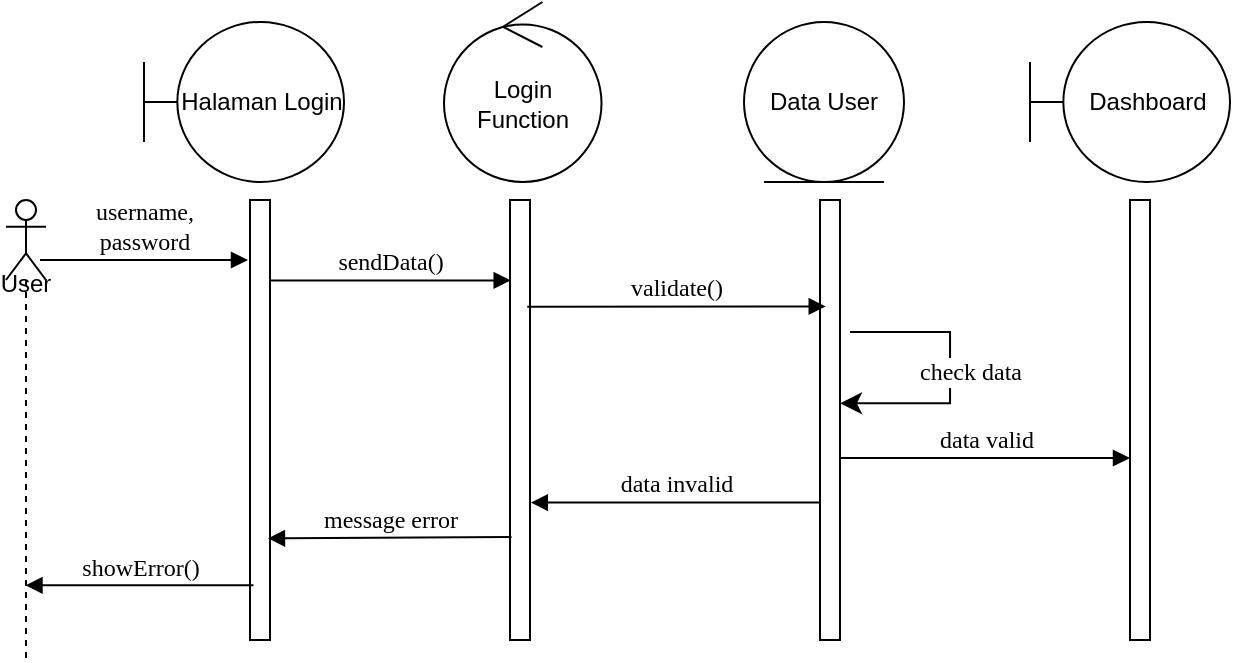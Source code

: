 <mxfile version="27.0.1" pages="5">
  <diagram name="Login" id="13e1069c-82ec-6db2-03f1-153e76fe0fe0">
    <mxGraphModel dx="2192" dy="672" grid="1" gridSize="10" guides="1" tooltips="1" connect="1" arrows="1" fold="1" page="1" pageScale="1" pageWidth="1100" pageHeight="850" background="none" math="0" shadow="0">
      <root>
        <mxCell id="0" />
        <mxCell id="1" parent="0" />
        <mxCell id="thnWwaF9GRpizmgEsYbi-1" value="Data User" style="ellipse;shape=umlEntity;whiteSpace=wrap;html=1;" vertex="1" parent="1">
          <mxGeometry x="-487" y="271" width="80" height="80" as="geometry" />
        </mxCell>
        <mxCell id="thnWwaF9GRpizmgEsYbi-2" value="Halaman Login" style="shape=umlBoundary;whiteSpace=wrap;html=1;" vertex="1" parent="1">
          <mxGeometry x="-787" y="271" width="100" height="80" as="geometry" />
        </mxCell>
        <mxCell id="thnWwaF9GRpizmgEsYbi-3" value="Login Function" style="ellipse;shape=umlControl;whiteSpace=wrap;html=1;" vertex="1" parent="1">
          <mxGeometry x="-637" y="261" width="78.75" height="90" as="geometry" />
        </mxCell>
        <mxCell id="thnWwaF9GRpizmgEsYbi-4" value="Dashboard" style="shape=umlBoundary;whiteSpace=wrap;html=1;" vertex="1" parent="1">
          <mxGeometry x="-344" y="271" width="100" height="80" as="geometry" />
        </mxCell>
        <mxCell id="thnWwaF9GRpizmgEsYbi-5" value="" style="html=1;points=[];perimeter=orthogonalPerimeter;rounded=0;shadow=0;comic=0;labelBackgroundColor=none;strokeWidth=1;fontFamily=Verdana;fontSize=12;align=center;" vertex="1" parent="1">
          <mxGeometry x="-734" y="360" width="10" height="220" as="geometry" />
        </mxCell>
        <mxCell id="thnWwaF9GRpizmgEsYbi-6" value="" style="html=1;points=[];perimeter=orthogonalPerimeter;rounded=0;shadow=0;comic=0;labelBackgroundColor=none;strokeWidth=1;fontFamily=Verdana;fontSize=12;align=center;" vertex="1" parent="1">
          <mxGeometry x="-604" y="360" width="10" height="220" as="geometry" />
        </mxCell>
        <mxCell id="thnWwaF9GRpizmgEsYbi-7" value="" style="html=1;points=[];perimeter=orthogonalPerimeter;rounded=0;shadow=0;comic=0;labelBackgroundColor=none;strokeWidth=1;fontFamily=Verdana;fontSize=12;align=center;" vertex="1" parent="1">
          <mxGeometry x="-449" y="360" width="10" height="220" as="geometry" />
        </mxCell>
        <mxCell id="thnWwaF9GRpizmgEsYbi-8" value="" style="html=1;points=[];perimeter=orthogonalPerimeter;rounded=0;shadow=0;comic=0;labelBackgroundColor=none;strokeWidth=1;fontFamily=Verdana;fontSize=12;align=center;" vertex="1" parent="1">
          <mxGeometry x="-294" y="360" width="10" height="220" as="geometry" />
        </mxCell>
        <mxCell id="thnWwaF9GRpizmgEsYbi-10" value="username,&lt;div&gt;password&lt;/div&gt;" style="html=1;verticalAlign=bottom;endArrow=block;labelBackgroundColor=none;fontFamily=Verdana;fontSize=12;elbow=vertical;exitX=0.5;exitY=0.5;exitDx=0;exitDy=0;exitPerimeter=0;" edge="1" parent="1">
          <mxGeometry relative="1" as="geometry">
            <mxPoint x="-839" y="390" as="sourcePoint" />
            <mxPoint x="-735" y="390" as="targetPoint" />
          </mxGeometry>
        </mxCell>
        <mxCell id="thnWwaF9GRpizmgEsYbi-11" value="sendData()" style="html=1;verticalAlign=bottom;endArrow=block;entryX=0.035;entryY=0.127;labelBackgroundColor=none;fontFamily=Verdana;fontSize=12;elbow=vertical;entryDx=0;entryDy=0;entryPerimeter=0;" edge="1" parent="1">
          <mxGeometry relative="1" as="geometry">
            <mxPoint x="-724.0" y="400.21" as="sourcePoint" />
            <mxPoint x="-603.65" y="400.21" as="targetPoint" />
          </mxGeometry>
        </mxCell>
        <mxCell id="thnWwaF9GRpizmgEsYbi-12" value="validate()" style="html=1;verticalAlign=bottom;endArrow=block;entryX=0.287;entryY=0.153;labelBackgroundColor=none;fontFamily=Verdana;fontSize=12;elbow=vertical;exitX=0.862;exitY=0.154;exitDx=0;exitDy=0;exitPerimeter=0;entryDx=0;entryDy=0;entryPerimeter=0;" edge="1" parent="1">
          <mxGeometry relative="1" as="geometry">
            <mxPoint x="-595.38" y="413.42" as="sourcePoint" />
            <mxPoint x="-446.13" y="413.19" as="targetPoint" />
          </mxGeometry>
        </mxCell>
        <mxCell id="thnWwaF9GRpizmgEsYbi-13" value="data invalid" style="html=1;verticalAlign=bottom;endArrow=block;entryX=1.041;entryY=0.393;labelBackgroundColor=none;fontFamily=Verdana;fontSize=12;elbow=vertical;entryDx=0;entryDy=0;entryPerimeter=0;" edge="1" parent="1">
          <mxGeometry relative="1" as="geometry">
            <mxPoint x="-449" y="511.27" as="sourcePoint" />
            <mxPoint x="-593.59" y="511.27" as="targetPoint" />
          </mxGeometry>
        </mxCell>
        <mxCell id="thnWwaF9GRpizmgEsYbi-14" value="message error" style="html=1;verticalAlign=bottom;endArrow=block;entryX=0.897;entryY=0.769;labelBackgroundColor=none;fontFamily=Verdana;fontSize=12;elbow=vertical;entryDx=0;entryDy=0;entryPerimeter=0;exitX=0.076;exitY=0.463;exitDx=0;exitDy=0;exitPerimeter=0;" edge="1" parent="1" target="thnWwaF9GRpizmgEsYbi-5">
          <mxGeometry x="-0.002" relative="1" as="geometry">
            <mxPoint x="-603.24" y="528.49" as="sourcePoint" />
            <mxPoint x="-724.55" y="523.86" as="targetPoint" />
            <mxPoint as="offset" />
          </mxGeometry>
        </mxCell>
        <mxCell id="thnWwaF9GRpizmgEsYbi-15" value="showError()" style="html=1;verticalAlign=bottom;endArrow=block;labelBackgroundColor=none;fontFamily=Verdana;fontSize=12;elbow=vertical;exitX=0.174;exitY=0.544;exitDx=0;exitDy=0;exitPerimeter=0;" edge="1" parent="1">
          <mxGeometry relative="1" as="geometry">
            <mxPoint x="-732.26" y="552.68" as="sourcePoint" />
            <mxPoint x="-846.269" y="552.68" as="targetPoint" />
          </mxGeometry>
        </mxCell>
        <mxCell id="thnWwaF9GRpizmgEsYbi-16" value="data valid" style="html=1;verticalAlign=bottom;endArrow=block;labelBackgroundColor=none;fontFamily=Verdana;fontSize=12;elbow=vertical;exitX=0.829;exitY=0.332;exitDx=0;exitDy=0;exitPerimeter=0;" edge="1" parent="1">
          <mxGeometry relative="1" as="geometry">
            <mxPoint x="-439" y="489.0" as="sourcePoint" />
            <mxPoint x="-294" y="489" as="targetPoint" />
          </mxGeometry>
        </mxCell>
        <mxCell id="thnWwaF9GRpizmgEsYbi-20" value="&lt;div&gt;&lt;br&gt;&lt;/div&gt;&lt;div&gt;&lt;br&gt;&lt;/div&gt;&lt;div&gt;&lt;br&gt;&lt;/div&gt;User" style="shape=umlLifeline;perimeter=lifelinePerimeter;whiteSpace=wrap;html=1;container=1;dropTarget=0;collapsible=0;recursiveResize=0;outlineConnect=0;portConstraint=eastwest;newEdgeStyle={&quot;curved&quot;:0,&quot;rounded&quot;:0};participant=umlActor;" vertex="1" parent="1">
          <mxGeometry x="-856" y="360" width="20" height="230" as="geometry" />
        </mxCell>
        <mxCell id="thnWwaF9GRpizmgEsYbi-22" value="&lt;font face=&quot;Verdana&quot; style=&quot;font-size: 12px;&quot;&gt;check data&lt;/font&gt;" style="edgeStyle=elbowEdgeStyle;endArrow=classic;html=1;rounded=0;endSize=8;startSize=8;entryX=0.998;entryY=0.183;entryDx=0;entryDy=0;entryPerimeter=0;" edge="1" parent="1">
          <mxGeometry x="-0.005" y="10" width="50" height="50" relative="1" as="geometry">
            <mxPoint x="-434" y="426" as="sourcePoint" />
            <mxPoint x="-439" y="461.68" as="targetPoint" />
            <Array as="points">
              <mxPoint x="-383.98" y="460.31" />
            </Array>
            <mxPoint as="offset" />
          </mxGeometry>
        </mxCell>
      </root>
    </mxGraphModel>
  </diagram>
  <diagram name="Register" id="eE4vHsgGRa6b4lxk4aci">
    <mxGraphModel dx="2956" dy="1142" grid="1" gridSize="10" guides="1" tooltips="1" connect="1" arrows="1" fold="1" page="1" pageScale="1" pageWidth="1100" pageHeight="850" background="none" math="0" shadow="0">
      <root>
        <mxCell id="wX_KruKhVf-HRECVG9bM-0" />
        <mxCell id="wX_KruKhVf-HRECVG9bM-1" parent="wX_KruKhVf-HRECVG9bM-0" />
        <mxCell id="wX_KruKhVf-HRECVG9bM-2" value="Data User" style="ellipse;shape=umlEntity;whiteSpace=wrap;html=1;" vertex="1" parent="wX_KruKhVf-HRECVG9bM-1">
          <mxGeometry x="-422" y="271" width="80" height="80" as="geometry" />
        </mxCell>
        <mxCell id="wX_KruKhVf-HRECVG9bM-3" value="Halaman register" style="shape=umlBoundary;whiteSpace=wrap;html=1;" vertex="1" parent="wX_KruKhVf-HRECVG9bM-1">
          <mxGeometry x="-709" y="271" width="100" height="80" as="geometry" />
        </mxCell>
        <mxCell id="wX_KruKhVf-HRECVG9bM-4" value="Register Function" style="ellipse;shape=umlControl;whiteSpace=wrap;html=1;" vertex="1" parent="wX_KruKhVf-HRECVG9bM-1">
          <mxGeometry x="-559" y="261" width="78.75" height="90" as="geometry" />
        </mxCell>
        <mxCell id="wX_KruKhVf-HRECVG9bM-6" value="" style="html=1;points=[];perimeter=orthogonalPerimeter;rounded=0;shadow=0;comic=0;labelBackgroundColor=none;strokeWidth=1;fontFamily=Verdana;fontSize=12;align=center;" vertex="1" parent="wX_KruKhVf-HRECVG9bM-1">
          <mxGeometry x="-656" y="360" width="10" height="220" as="geometry" />
        </mxCell>
        <mxCell id="wX_KruKhVf-HRECVG9bM-7" value="" style="html=1;points=[];perimeter=orthogonalPerimeter;rounded=0;shadow=0;comic=0;labelBackgroundColor=none;strokeWidth=1;fontFamily=Verdana;fontSize=12;align=center;" vertex="1" parent="wX_KruKhVf-HRECVG9bM-1">
          <mxGeometry x="-526" y="360" width="10" height="220" as="geometry" />
        </mxCell>
        <mxCell id="wX_KruKhVf-HRECVG9bM-8" value="" style="html=1;points=[];perimeter=orthogonalPerimeter;rounded=0;shadow=0;comic=0;labelBackgroundColor=none;strokeWidth=1;fontFamily=Verdana;fontSize=12;align=center;" vertex="1" parent="wX_KruKhVf-HRECVG9bM-1">
          <mxGeometry x="-387" y="360" width="10" height="220" as="geometry" />
        </mxCell>
        <mxCell id="wX_KruKhVf-HRECVG9bM-10" value="username,&lt;div&gt;password,&lt;/div&gt;&lt;div&gt;email&lt;/div&gt;" style="html=1;verticalAlign=bottom;endArrow=block;labelBackgroundColor=none;fontFamily=Verdana;fontSize=12;elbow=vertical;exitX=0.5;exitY=0.5;exitDx=0;exitDy=0;exitPerimeter=0;" edge="1" parent="wX_KruKhVf-HRECVG9bM-1">
          <mxGeometry relative="1" as="geometry">
            <mxPoint x="-761" y="390" as="sourcePoint" />
            <mxPoint x="-657" y="390" as="targetPoint" />
          </mxGeometry>
        </mxCell>
        <mxCell id="wX_KruKhVf-HRECVG9bM-11" value="sendData()" style="html=1;verticalAlign=bottom;endArrow=block;entryX=0.035;entryY=0.127;labelBackgroundColor=none;fontFamily=Verdana;fontSize=12;elbow=vertical;entryDx=0;entryDy=0;entryPerimeter=0;" edge="1" parent="wX_KruKhVf-HRECVG9bM-1">
          <mxGeometry relative="1" as="geometry">
            <mxPoint x="-646.0" y="400.21" as="sourcePoint" />
            <mxPoint x="-525.65" y="400.21" as="targetPoint" />
          </mxGeometry>
        </mxCell>
        <mxCell id="wX_KruKhVf-HRECVG9bM-14" value="data invalid" style="html=1;verticalAlign=bottom;endArrow=block;entryX=0.897;entryY=0.769;labelBackgroundColor=none;fontFamily=Verdana;fontSize=12;elbow=vertical;entryDx=0;entryDy=0;entryPerimeter=0;exitX=0.076;exitY=0.463;exitDx=0;exitDy=0;exitPerimeter=0;" edge="1" parent="wX_KruKhVf-HRECVG9bM-1" target="wX_KruKhVf-HRECVG9bM-6">
          <mxGeometry x="-0.002" relative="1" as="geometry">
            <mxPoint x="-525.24" y="528.49" as="sourcePoint" />
            <mxPoint x="-646.55" y="523.86" as="targetPoint" />
            <mxPoint as="offset" />
          </mxGeometry>
        </mxCell>
        <mxCell id="wX_KruKhVf-HRECVG9bM-15" value="showError()" style="html=1;verticalAlign=bottom;endArrow=block;labelBackgroundColor=none;fontFamily=Verdana;fontSize=12;elbow=vertical;exitX=0.174;exitY=0.544;exitDx=0;exitDy=0;exitPerimeter=0;" edge="1" parent="wX_KruKhVf-HRECVG9bM-1">
          <mxGeometry relative="1" as="geometry">
            <mxPoint x="-654.26" y="552.68" as="sourcePoint" />
            <mxPoint x="-768.269" y="552.68" as="targetPoint" />
          </mxGeometry>
        </mxCell>
        <mxCell id="wX_KruKhVf-HRECVG9bM-16" value="data valid" style="html=1;verticalAlign=bottom;endArrow=block;labelBackgroundColor=none;fontFamily=Verdana;fontSize=12;elbow=vertical;exitX=0.829;exitY=0.332;exitDx=0;exitDy=0;exitPerimeter=0;entryX=0.145;entryY=0.586;entryDx=0;entryDy=0;entryPerimeter=0;" edge="1" parent="wX_KruKhVf-HRECVG9bM-1" target="wX_KruKhVf-HRECVG9bM-8">
          <mxGeometry relative="1" as="geometry">
            <mxPoint x="-516" y="489.0" as="sourcePoint" />
            <mxPoint x="-382" y="490" as="targetPoint" />
          </mxGeometry>
        </mxCell>
        <mxCell id="wX_KruKhVf-HRECVG9bM-17" value="&lt;div&gt;&lt;br&gt;&lt;/div&gt;&lt;div&gt;&lt;br&gt;&lt;/div&gt;&lt;div&gt;&lt;br&gt;&lt;/div&gt;&lt;div&gt;&lt;br&gt;&lt;/div&gt;Volunteer" style="shape=umlLifeline;perimeter=lifelinePerimeter;whiteSpace=wrap;html=1;container=1;dropTarget=0;collapsible=0;recursiveResize=0;outlineConnect=0;portConstraint=eastwest;newEdgeStyle={&quot;curved&quot;:0,&quot;rounded&quot;:0};participant=umlActor;size=40;" vertex="1" parent="wX_KruKhVf-HRECVG9bM-1">
          <mxGeometry x="-778" y="360" width="20" height="230" as="geometry" />
        </mxCell>
        <mxCell id="wX_KruKhVf-HRECVG9bM-18" value="&lt;font style=&quot;font-size: 12px;&quot; face=&quot;Verdana&quot;&gt;validateInput()&lt;/font&gt;" style="edgeStyle=elbowEdgeStyle;endArrow=classic;html=1;rounded=0;endSize=8;startSize=8;entryX=0.998;entryY=0.183;entryDx=0;entryDy=0;entryPerimeter=0;" edge="1" parent="wX_KruKhVf-HRECVG9bM-1">
          <mxGeometry x="-0.005" y="19" width="50" height="50" relative="1" as="geometry">
            <mxPoint x="-511" y="420" as="sourcePoint" />
            <mxPoint x="-516" y="455.68" as="targetPoint" />
            <Array as="points">
              <mxPoint x="-460.98" y="454.31" />
            </Array>
            <mxPoint as="offset" />
          </mxGeometry>
        </mxCell>
        <mxCell id="qr8qLED9pqzAawIL_cE4-0" value="saveData()" style="edgeStyle=elbowEdgeStyle;endArrow=classic;html=1;rounded=0;endSize=8;startSize=8;entryX=0.998;entryY=0.183;entryDx=0;entryDy=0;entryPerimeter=0;" edge="1" parent="wX_KruKhVf-HRECVG9bM-1">
          <mxGeometry x="-0.005" y="10" width="50" height="50" relative="1" as="geometry">
            <mxPoint x="-372" y="510" as="sourcePoint" />
            <mxPoint x="-377" y="545.68" as="targetPoint" />
            <Array as="points">
              <mxPoint x="-321.98" y="544.31" />
            </Array>
            <mxPoint as="offset" />
          </mxGeometry>
        </mxCell>
      </root>
    </mxGraphModel>
  </diagram>
  <diagram name="Manajemen" id="exbS8h_CGAsKf2qqYNcX">
    <mxGraphModel dx="2956" dy="1142" grid="1" gridSize="10" guides="1" tooltips="1" connect="1" arrows="1" fold="1" page="1" pageScale="1" pageWidth="1100" pageHeight="850" background="none" math="0" shadow="0">
      <root>
        <mxCell id="Q9drJcy8Gxl3WUZZ6yW_-0" />
        <mxCell id="Q9drJcy8Gxl3WUZZ6yW_-1" parent="Q9drJcy8Gxl3WUZZ6yW_-0" />
        <mxCell id="Q9drJcy8Gxl3WUZZ6yW_-2" value="Database manajemen" style="ellipse;shape=umlEntity;whiteSpace=wrap;html=1;" vertex="1" parent="Q9drJcy8Gxl3WUZZ6yW_-1">
          <mxGeometry x="-327" y="271" width="80" height="80" as="geometry" />
        </mxCell>
        <mxCell id="Q9drJcy8Gxl3WUZZ6yW_-3" value="Dashboard Admin" style="shape=umlBoundary;whiteSpace=wrap;html=1;" vertex="1" parent="Q9drJcy8Gxl3WUZZ6yW_-1">
          <mxGeometry x="-784" y="271" width="100" height="80" as="geometry" />
        </mxCell>
        <mxCell id="Q9drJcy8Gxl3WUZZ6yW_-4" value="Login Function" style="ellipse;shape=umlControl;whiteSpace=wrap;html=1;" vertex="1" parent="Q9drJcy8Gxl3WUZZ6yW_-1">
          <mxGeometry x="-480.37" y="261" width="78.75" height="90" as="geometry" />
        </mxCell>
        <mxCell id="Q9drJcy8Gxl3WUZZ6yW_-6" value="" style="html=1;points=[];perimeter=orthogonalPerimeter;rounded=0;shadow=0;comic=0;labelBackgroundColor=none;strokeWidth=1;fontFamily=Verdana;fontSize=12;align=center;" vertex="1" parent="Q9drJcy8Gxl3WUZZ6yW_-1">
          <mxGeometry x="-731" y="360" width="10" height="220" as="geometry" />
        </mxCell>
        <mxCell id="Q9drJcy8Gxl3WUZZ6yW_-7" value="" style="html=1;points=[];perimeter=orthogonalPerimeter;rounded=0;shadow=0;comic=0;labelBackgroundColor=none;strokeWidth=1;fontFamily=Verdana;fontSize=12;align=center;" vertex="1" parent="Q9drJcy8Gxl3WUZZ6yW_-1">
          <mxGeometry x="-587" y="360" width="10" height="220" as="geometry" />
        </mxCell>
        <mxCell id="Q9drJcy8Gxl3WUZZ6yW_-8" value="" style="html=1;points=[];perimeter=orthogonalPerimeter;rounded=0;shadow=0;comic=0;labelBackgroundColor=none;strokeWidth=1;fontFamily=Verdana;fontSize=12;align=center;" vertex="1" parent="Q9drJcy8Gxl3WUZZ6yW_-1">
          <mxGeometry x="-446" y="360" width="10" height="220" as="geometry" />
        </mxCell>
        <mxCell id="Q9drJcy8Gxl3WUZZ6yW_-9" value="" style="html=1;points=[];perimeter=orthogonalPerimeter;rounded=0;shadow=0;comic=0;labelBackgroundColor=none;strokeWidth=1;fontFamily=Verdana;fontSize=12;align=center;" vertex="1" parent="Q9drJcy8Gxl3WUZZ6yW_-1">
          <mxGeometry x="-291" y="360" width="10" height="220" as="geometry" />
        </mxCell>
        <mxCell id="Q9drJcy8Gxl3WUZZ6yW_-10" value="Pilih menu&lt;div&gt;manajemen&lt;/div&gt;" style="html=1;verticalAlign=bottom;endArrow=block;labelBackgroundColor=none;fontFamily=Verdana;fontSize=12;elbow=vertical;exitX=0.5;exitY=0.5;exitDx=0;exitDy=0;exitPerimeter=0;" edge="1" parent="Q9drJcy8Gxl3WUZZ6yW_-1">
          <mxGeometry relative="1" as="geometry">
            <mxPoint x="-836" y="390" as="sourcePoint" />
            <mxPoint x="-732" y="390" as="targetPoint" />
          </mxGeometry>
        </mxCell>
        <mxCell id="Q9drJcy8Gxl3WUZZ6yW_-11" value="Pilih aksi&lt;div&gt;(create/edit/delete)&lt;/div&gt;" style="html=1;verticalAlign=bottom;endArrow=block;entryX=0.108;entryY=0.182;labelBackgroundColor=none;fontFamily=Verdana;fontSize=12;elbow=vertical;entryDx=0;entryDy=0;entryPerimeter=0;" edge="1" parent="Q9drJcy8Gxl3WUZZ6yW_-1" target="Q9drJcy8Gxl3WUZZ6yW_-7">
          <mxGeometry relative="1" as="geometry">
            <mxPoint x="-721.0" y="400.21" as="sourcePoint" />
            <mxPoint x="-600.65" y="400.21" as="targetPoint" />
          </mxGeometry>
        </mxCell>
        <mxCell id="Q9drJcy8Gxl3WUZZ6yW_-12" value="send data" style="html=1;verticalAlign=bottom;endArrow=block;entryX=0.287;entryY=0.153;labelBackgroundColor=none;fontFamily=Verdana;fontSize=12;elbow=vertical;exitX=1.115;exitY=0.24;exitDx=0;exitDy=0;exitPerimeter=0;entryDx=0;entryDy=0;entryPerimeter=0;" edge="1" parent="Q9drJcy8Gxl3WUZZ6yW_-1" source="Q9drJcy8Gxl3WUZZ6yW_-7">
          <mxGeometry x="0.001" relative="1" as="geometry">
            <mxPoint x="-592.38" y="413.42" as="sourcePoint" />
            <mxPoint x="-443.13" y="413.19" as="targetPoint" />
            <mxPoint as="offset" />
          </mxGeometry>
        </mxCell>
        <mxCell id="Q9drJcy8Gxl3WUZZ6yW_-13" value="data invalid" style="html=1;verticalAlign=bottom;endArrow=block;entryX=0.789;entryY=0.689;labelBackgroundColor=none;fontFamily=Verdana;fontSize=12;elbow=vertical;entryDx=0;entryDy=0;entryPerimeter=0;" edge="1" parent="Q9drJcy8Gxl3WUZZ6yW_-1" target="Q9drJcy8Gxl3WUZZ6yW_-6">
          <mxGeometry relative="1" as="geometry">
            <mxPoint x="-446" y="511.27" as="sourcePoint" />
            <mxPoint x="-590.59" y="511.27" as="targetPoint" />
          </mxGeometry>
        </mxCell>
        <mxCell id="Q9drJcy8Gxl3WUZZ6yW_-15" value="showError()" style="html=1;verticalAlign=bottom;endArrow=block;labelBackgroundColor=none;fontFamily=Verdana;fontSize=12;elbow=vertical;exitX=0.174;exitY=0.544;exitDx=0;exitDy=0;exitPerimeter=0;" edge="1" parent="Q9drJcy8Gxl3WUZZ6yW_-1">
          <mxGeometry relative="1" as="geometry">
            <mxPoint x="-729.26" y="531.68" as="sourcePoint" />
            <mxPoint x="-843.269" y="531.68" as="targetPoint" />
          </mxGeometry>
        </mxCell>
        <mxCell id="Q9drJcy8Gxl3WUZZ6yW_-16" value="save()" style="html=1;verticalAlign=bottom;endArrow=block;labelBackgroundColor=none;fontFamily=Verdana;fontSize=12;elbow=vertical;exitX=0.829;exitY=0.332;exitDx=0;exitDy=0;exitPerimeter=0;" edge="1" parent="Q9drJcy8Gxl3WUZZ6yW_-1">
          <mxGeometry relative="1" as="geometry">
            <mxPoint x="-436" y="494.0" as="sourcePoint" />
            <mxPoint x="-291" y="494" as="targetPoint" />
          </mxGeometry>
        </mxCell>
        <mxCell id="Q9drJcy8Gxl3WUZZ6yW_-17" value="&lt;div&gt;&lt;br&gt;&lt;/div&gt;&lt;div&gt;&lt;br&gt;&lt;/div&gt;&lt;div&gt;&lt;br&gt;&lt;/div&gt;Admin" style="shape=umlLifeline;perimeter=lifelinePerimeter;whiteSpace=wrap;html=1;container=1;dropTarget=0;collapsible=0;recursiveResize=0;outlineConnect=0;portConstraint=eastwest;newEdgeStyle={&quot;curved&quot;:0,&quot;rounded&quot;:0};participant=umlActor;size=40;" vertex="1" parent="Q9drJcy8Gxl3WUZZ6yW_-1">
          <mxGeometry x="-853" y="360" width="20" height="230" as="geometry" />
        </mxCell>
        <mxCell id="Q9drJcy8Gxl3WUZZ6yW_-18" value="&lt;font style=&quot;font-size: 12px;&quot; face=&quot;Verdana&quot;&gt;validate()&lt;/font&gt;" style="edgeStyle=elbowEdgeStyle;endArrow=classic;html=1;rounded=0;endSize=8;startSize=8;entryX=0.998;entryY=0.183;entryDx=0;entryDy=0;entryPerimeter=0;" edge="1" parent="Q9drJcy8Gxl3WUZZ6yW_-1">
          <mxGeometry x="0.001" y="10" width="50" height="50" relative="1" as="geometry">
            <mxPoint x="-431" y="430" as="sourcePoint" />
            <mxPoint x="-436" y="465.68" as="targetPoint" />
            <Array as="points">
              <mxPoint x="-380.98" y="464.31" />
            </Array>
            <mxPoint as="offset" />
          </mxGeometry>
        </mxCell>
        <mxCell id="ChCyCJarpebumBJ6Dvbm-0" value="Tabel manajemen" style="shape=umlBoundary;whiteSpace=wrap;html=1;" vertex="1" parent="Q9drJcy8Gxl3WUZZ6yW_-1">
          <mxGeometry x="-637" y="271" width="100" height="80" as="geometry" />
        </mxCell>
      </root>
    </mxGraphModel>
  </diagram>
  <diagram name="Register Event" id="vBspUF5qie22-Vc0m8km">
    <mxGraphModel dx="2787" dy="1038" grid="1" gridSize="10" guides="1" tooltips="1" connect="1" arrows="1" fold="1" page="1" pageScale="1" pageWidth="1100" pageHeight="850" background="none" math="0" shadow="0">
      <root>
        <mxCell id="HRN6lNBtnLxV-8EV8Oq2-0" />
        <mxCell id="HRN6lNBtnLxV-8EV8Oq2-1" parent="HRN6lNBtnLxV-8EV8Oq2-0" />
        <mxCell id="HRN6lNBtnLxV-8EV8Oq2-2" value="Data Event Volunteer" style="ellipse;shape=umlEntity;whiteSpace=wrap;html=1;" vertex="1" parent="HRN6lNBtnLxV-8EV8Oq2-1">
          <mxGeometry x="-406" y="271" width="80" height="80" as="geometry" />
        </mxCell>
        <mxCell id="HRN6lNBtnLxV-8EV8Oq2-3" value="Dashboard&lt;div&gt;Volunteer&lt;/div&gt;" style="shape=umlBoundary;whiteSpace=wrap;html=1;" vertex="1" parent="HRN6lNBtnLxV-8EV8Oq2-1">
          <mxGeometry x="-706" y="271" width="100" height="80" as="geometry" />
        </mxCell>
        <mxCell id="HRN6lNBtnLxV-8EV8Oq2-4" value="Register Event Function" style="ellipse;shape=umlControl;whiteSpace=wrap;html=1;" vertex="1" parent="HRN6lNBtnLxV-8EV8Oq2-1">
          <mxGeometry x="-556" y="261" width="78.75" height="90" as="geometry" />
        </mxCell>
        <mxCell id="HRN6lNBtnLxV-8EV8Oq2-6" value="" style="html=1;points=[];perimeter=orthogonalPerimeter;rounded=0;shadow=0;comic=0;labelBackgroundColor=none;strokeWidth=1;fontFamily=Verdana;fontSize=12;align=center;" vertex="1" parent="HRN6lNBtnLxV-8EV8Oq2-1">
          <mxGeometry x="-653" y="360" width="10" height="220" as="geometry" />
        </mxCell>
        <mxCell id="HRN6lNBtnLxV-8EV8Oq2-7" value="" style="html=1;points=[];perimeter=orthogonalPerimeter;rounded=0;shadow=0;comic=0;labelBackgroundColor=none;strokeWidth=1;fontFamily=Verdana;fontSize=12;align=center;" vertex="1" parent="HRN6lNBtnLxV-8EV8Oq2-1">
          <mxGeometry x="-523" y="360" width="10" height="220" as="geometry" />
        </mxCell>
        <mxCell id="HRN6lNBtnLxV-8EV8Oq2-8" value="" style="html=1;points=[];perimeter=orthogonalPerimeter;rounded=0;shadow=0;comic=0;labelBackgroundColor=none;strokeWidth=1;fontFamily=Verdana;fontSize=12;align=center;" vertex="1" parent="HRN6lNBtnLxV-8EV8Oq2-1">
          <mxGeometry x="-368" y="360" width="10" height="220" as="geometry" />
        </mxCell>
        <mxCell id="HRN6lNBtnLxV-8EV8Oq2-10" value="cari event yang&lt;div&gt;ingin diikuti&lt;/div&gt;" style="html=1;verticalAlign=bottom;endArrow=block;labelBackgroundColor=none;fontFamily=Verdana;fontSize=12;elbow=vertical;exitX=0.5;exitY=0.5;exitDx=0;exitDy=0;exitPerimeter=0;" edge="1" parent="HRN6lNBtnLxV-8EV8Oq2-1">
          <mxGeometry relative="1" as="geometry">
            <mxPoint x="-758" y="390" as="sourcePoint" />
            <mxPoint x="-654" y="390" as="targetPoint" />
          </mxGeometry>
        </mxCell>
        <mxCell id="HRN6lNBtnLxV-8EV8Oq2-11" value="sendData()" style="html=1;verticalAlign=bottom;endArrow=block;entryX=0.035;entryY=0.127;labelBackgroundColor=none;fontFamily=Verdana;fontSize=12;elbow=vertical;entryDx=0;entryDy=0;entryPerimeter=0;" edge="1" parent="HRN6lNBtnLxV-8EV8Oq2-1">
          <mxGeometry relative="1" as="geometry">
            <mxPoint x="-643.35" y="440.0" as="sourcePoint" />
            <mxPoint x="-523.0" y="440.0" as="targetPoint" />
          </mxGeometry>
        </mxCell>
        <mxCell id="HRN6lNBtnLxV-8EV8Oq2-14" value="data invalid" style="html=1;verticalAlign=bottom;endArrow=block;entryX=0.897;entryY=0.769;labelBackgroundColor=none;fontFamily=Verdana;fontSize=12;elbow=vertical;entryDx=0;entryDy=0;entryPerimeter=0;exitX=0.076;exitY=0.463;exitDx=0;exitDy=0;exitPerimeter=0;" edge="1" parent="HRN6lNBtnLxV-8EV8Oq2-1">
          <mxGeometry x="-0.002" relative="1" as="geometry">
            <mxPoint x="-522.24" y="538.49" as="sourcePoint" />
            <mxPoint x="-644.03" y="539.18" as="targetPoint" />
            <mxPoint as="offset" />
          </mxGeometry>
        </mxCell>
        <mxCell id="HRN6lNBtnLxV-8EV8Oq2-15" value="showError()" style="html=1;verticalAlign=bottom;endArrow=block;labelBackgroundColor=none;fontFamily=Verdana;fontSize=12;elbow=vertical;exitX=0.174;exitY=0.544;exitDx=0;exitDy=0;exitPerimeter=0;" edge="1" parent="HRN6lNBtnLxV-8EV8Oq2-1">
          <mxGeometry relative="1" as="geometry">
            <mxPoint x="-651.26" y="552.68" as="sourcePoint" />
            <mxPoint x="-765.269" y="552.68" as="targetPoint" />
          </mxGeometry>
        </mxCell>
        <mxCell id="HRN6lNBtnLxV-8EV8Oq2-16" value="data valid" style="html=1;verticalAlign=bottom;endArrow=block;labelBackgroundColor=none;fontFamily=Verdana;fontSize=12;elbow=vertical;exitX=0.829;exitY=0.332;exitDx=0;exitDy=0;exitPerimeter=0;" edge="1" parent="HRN6lNBtnLxV-8EV8Oq2-1">
          <mxGeometry relative="1" as="geometry">
            <mxPoint x="-513" y="520.0" as="sourcePoint" />
            <mxPoint x="-368" y="520" as="targetPoint" />
          </mxGeometry>
        </mxCell>
        <mxCell id="HRN6lNBtnLxV-8EV8Oq2-17" value="&lt;div&gt;&lt;br&gt;&lt;/div&gt;&lt;div&gt;&lt;br&gt;&lt;/div&gt;&lt;div&gt;&lt;br&gt;&lt;/div&gt;Volunteer" style="shape=umlLifeline;perimeter=lifelinePerimeter;whiteSpace=wrap;html=1;container=1;dropTarget=0;collapsible=0;recursiveResize=0;outlineConnect=0;portConstraint=eastwest;newEdgeStyle={&quot;curved&quot;:0,&quot;rounded&quot;:0};participant=umlActor;" vertex="1" parent="HRN6lNBtnLxV-8EV8Oq2-1">
          <mxGeometry x="-775" y="360" width="20" height="230" as="geometry" />
        </mxCell>
        <mxCell id="HRN6lNBtnLxV-8EV8Oq2-18" value="&lt;font style=&quot;font-size: 12px;&quot; face=&quot;Verdana&quot;&gt;check data&lt;/font&gt;" style="edgeStyle=elbowEdgeStyle;endArrow=classic;html=1;rounded=0;endSize=8;startSize=8;entryX=0.998;entryY=0.183;entryDx=0;entryDy=0;entryPerimeter=0;" edge="1" parent="HRN6lNBtnLxV-8EV8Oq2-1">
          <mxGeometry x="-0.005" y="10" width="50" height="50" relative="1" as="geometry">
            <mxPoint x="-508" y="452.16" as="sourcePoint" />
            <mxPoint x="-513" y="487.84" as="targetPoint" />
            <Array as="points">
              <mxPoint x="-457.98" y="486.47" />
            </Array>
            <mxPoint as="offset" />
          </mxGeometry>
        </mxCell>
        <mxCell id="lCuCzwpaG-ywLf6sc3Zr-0" value="masukkan data&lt;div&gt;yang dibutuhkan&lt;/div&gt;" style="html=1;verticalAlign=bottom;endArrow=block;labelBackgroundColor=none;fontFamily=Verdana;fontSize=12;elbow=vertical;exitX=0.5;exitY=0.5;exitDx=0;exitDy=0;exitPerimeter=0;" edge="1" parent="HRN6lNBtnLxV-8EV8Oq2-1">
          <mxGeometry x="-0.038" y="-30" relative="1" as="geometry">
            <mxPoint x="-759" y="420" as="sourcePoint" />
            <mxPoint x="-655" y="420" as="targetPoint" />
            <mxPoint as="offset" />
          </mxGeometry>
        </mxCell>
      </root>
    </mxGraphModel>
  </diagram>
  <diagram name="Absensi Kehadiran" id="ZMxEpuJoChSU-ZbfoKhI">
    <mxGraphModel dx="2956" dy="1142" grid="1" gridSize="10" guides="1" tooltips="1" connect="1" arrows="1" fold="1" page="1" pageScale="1" pageWidth="1100" pageHeight="850" background="none" math="0" shadow="0">
      <root>
        <mxCell id="RJTrHHe5S4iLJgOHKFsu-0" />
        <mxCell id="RJTrHHe5S4iLJgOHKFsu-1" parent="RJTrHHe5S4iLJgOHKFsu-0" />
        <mxCell id="RJTrHHe5S4iLJgOHKFsu-2" value="Data Kehadiran" style="ellipse;shape=umlEntity;whiteSpace=wrap;html=1;" vertex="1" parent="RJTrHHe5S4iLJgOHKFsu-1">
          <mxGeometry x="-534" y="271" width="80" height="80" as="geometry" />
        </mxCell>
        <mxCell id="RJTrHHe5S4iLJgOHKFsu-3" value="Halaman Event yang dikuti" style="shape=umlBoundary;whiteSpace=wrap;html=1;" vertex="1" parent="RJTrHHe5S4iLJgOHKFsu-1">
          <mxGeometry x="-834" y="271" width="100" height="80" as="geometry" />
        </mxCell>
        <mxCell id="RJTrHHe5S4iLJgOHKFsu-4" value="Present Function" style="ellipse;shape=umlControl;whiteSpace=wrap;html=1;" vertex="1" parent="RJTrHHe5S4iLJgOHKFsu-1">
          <mxGeometry x="-684" y="261" width="78.75" height="90" as="geometry" />
        </mxCell>
        <mxCell id="RJTrHHe5S4iLJgOHKFsu-5" value="Halaman Manajemen Event Volunteer" style="shape=umlBoundary;whiteSpace=wrap;html=1;" vertex="1" parent="RJTrHHe5S4iLJgOHKFsu-1">
          <mxGeometry x="-391" y="271" width="100" height="80" as="geometry" />
        </mxCell>
        <mxCell id="RJTrHHe5S4iLJgOHKFsu-6" value="" style="html=1;points=[];perimeter=orthogonalPerimeter;rounded=0;shadow=0;comic=0;labelBackgroundColor=none;strokeWidth=1;fontFamily=Verdana;fontSize=12;align=center;" vertex="1" parent="RJTrHHe5S4iLJgOHKFsu-1">
          <mxGeometry x="-781" y="360" width="10" height="220" as="geometry" />
        </mxCell>
        <mxCell id="RJTrHHe5S4iLJgOHKFsu-7" value="" style="html=1;points=[];perimeter=orthogonalPerimeter;rounded=0;shadow=0;comic=0;labelBackgroundColor=none;strokeWidth=1;fontFamily=Verdana;fontSize=12;align=center;" vertex="1" parent="RJTrHHe5S4iLJgOHKFsu-1">
          <mxGeometry x="-651" y="360" width="10" height="220" as="geometry" />
        </mxCell>
        <mxCell id="RJTrHHe5S4iLJgOHKFsu-8" value="" style="html=1;points=[];perimeter=orthogonalPerimeter;rounded=0;shadow=0;comic=0;labelBackgroundColor=none;strokeWidth=1;fontFamily=Verdana;fontSize=12;align=center;" vertex="1" parent="RJTrHHe5S4iLJgOHKFsu-1">
          <mxGeometry x="-496" y="360" width="10" height="220" as="geometry" />
        </mxCell>
        <mxCell id="RJTrHHe5S4iLJgOHKFsu-9" value="" style="html=1;points=[];perimeter=orthogonalPerimeter;rounded=0;shadow=0;comic=0;labelBackgroundColor=none;strokeWidth=1;fontFamily=Verdana;fontSize=12;align=center;" vertex="1" parent="RJTrHHe5S4iLJgOHKFsu-1">
          <mxGeometry x="-341" y="360" width="10" height="220" as="geometry" />
        </mxCell>
        <mxCell id="RJTrHHe5S4iLJgOHKFsu-10" value="masukkan&lt;div&gt;kehadiran&lt;/div&gt;" style="html=1;verticalAlign=bottom;endArrow=block;labelBackgroundColor=none;fontFamily=Verdana;fontSize=12;elbow=vertical;exitX=0.5;exitY=0.5;exitDx=0;exitDy=0;exitPerimeter=0;" edge="1" parent="RJTrHHe5S4iLJgOHKFsu-1">
          <mxGeometry relative="1" as="geometry">
            <mxPoint x="-886" y="390" as="sourcePoint" />
            <mxPoint x="-782" y="390" as="targetPoint" />
          </mxGeometry>
        </mxCell>
        <mxCell id="RJTrHHe5S4iLJgOHKFsu-11" value="sendData()" style="html=1;verticalAlign=bottom;endArrow=block;entryX=0.035;entryY=0.127;labelBackgroundColor=none;fontFamily=Verdana;fontSize=12;elbow=vertical;entryDx=0;entryDy=0;entryPerimeter=0;" edge="1" parent="RJTrHHe5S4iLJgOHKFsu-1">
          <mxGeometry relative="1" as="geometry">
            <mxPoint x="-771.0" y="400.21" as="sourcePoint" />
            <mxPoint x="-650.65" y="400.21" as="targetPoint" />
          </mxGeometry>
        </mxCell>
        <mxCell id="RJTrHHe5S4iLJgOHKFsu-14" value="data invalid" style="html=1;verticalAlign=bottom;endArrow=block;entryX=0.897;entryY=0.769;labelBackgroundColor=none;fontFamily=Verdana;fontSize=12;elbow=vertical;entryDx=0;entryDy=0;entryPerimeter=0;exitX=0.076;exitY=0.463;exitDx=0;exitDy=0;exitPerimeter=0;" edge="1" parent="RJTrHHe5S4iLJgOHKFsu-1">
          <mxGeometry x="-0.002" relative="1" as="geometry">
            <mxPoint x="-650.24" y="519.49" as="sourcePoint" />
            <mxPoint x="-772.03" y="520.18" as="targetPoint" />
            <mxPoint as="offset" />
          </mxGeometry>
        </mxCell>
        <mxCell id="RJTrHHe5S4iLJgOHKFsu-15" value="showError()" style="html=1;verticalAlign=bottom;endArrow=block;labelBackgroundColor=none;fontFamily=Verdana;fontSize=12;elbow=vertical;exitX=0.174;exitY=0.544;exitDx=0;exitDy=0;exitPerimeter=0;" edge="1" parent="RJTrHHe5S4iLJgOHKFsu-1">
          <mxGeometry relative="1" as="geometry">
            <mxPoint x="-779.26" y="536.68" as="sourcePoint" />
            <mxPoint x="-893.269" y="536.68" as="targetPoint" />
          </mxGeometry>
        </mxCell>
        <mxCell id="RJTrHHe5S4iLJgOHKFsu-16" value="save()" style="html=1;verticalAlign=bottom;endArrow=block;labelBackgroundColor=none;fontFamily=Verdana;fontSize=12;elbow=vertical;exitX=0.829;exitY=0.332;exitDx=0;exitDy=0;exitPerimeter=0;" edge="1" parent="RJTrHHe5S4iLJgOHKFsu-1">
          <mxGeometry relative="1" as="geometry">
            <mxPoint x="-641" y="480.0" as="sourcePoint" />
            <mxPoint x="-496" y="480" as="targetPoint" />
          </mxGeometry>
        </mxCell>
        <mxCell id="RJTrHHe5S4iLJgOHKFsu-17" value="&lt;div&gt;&lt;br&gt;&lt;/div&gt;&lt;div&gt;&lt;br&gt;&lt;/div&gt;&lt;div&gt;&lt;br&gt;&lt;/div&gt;Volunteer" style="shape=umlLifeline;perimeter=lifelinePerimeter;whiteSpace=wrap;html=1;container=1;dropTarget=0;collapsible=0;recursiveResize=0;outlineConnect=0;portConstraint=eastwest;newEdgeStyle={&quot;curved&quot;:0,&quot;rounded&quot;:0};participant=umlActor;size=40;" vertex="1" parent="RJTrHHe5S4iLJgOHKFsu-1">
          <mxGeometry x="-903" y="360" width="20" height="230" as="geometry" />
        </mxCell>
        <mxCell id="RJTrHHe5S4iLJgOHKFsu-18" value="&lt;font face=&quot;Verdana&quot;&gt;&lt;span style=&quot;font-size: 12px;&quot;&gt;check waktu&lt;/span&gt;&lt;/font&gt;&lt;div&gt;&lt;font face=&quot;Verdana&quot;&gt;&lt;span style=&quot;font-size: 12px;&quot;&gt;hadir&lt;/span&gt;&lt;/font&gt;&lt;/div&gt;" style="edgeStyle=elbowEdgeStyle;endArrow=classic;html=1;rounded=0;endSize=8;startSize=8;entryX=0.998;entryY=0.183;entryDx=0;entryDy=0;entryPerimeter=0;" edge="1" parent="RJTrHHe5S4iLJgOHKFsu-1">
          <mxGeometry x="-0.0" y="10" width="50" height="50" relative="1" as="geometry">
            <mxPoint x="-636" y="415" as="sourcePoint" />
            <mxPoint x="-641" y="450.68" as="targetPoint" />
            <Array as="points">
              <mxPoint x="-585.98" y="449.31" />
            </Array>
            <mxPoint as="offset" />
          </mxGeometry>
        </mxCell>
        <mxCell id="zM9x-_pcafu1ZDfLt-1F-0" value="&lt;div&gt;&lt;br&gt;&lt;/div&gt;&lt;div&gt;&lt;br&gt;&lt;/div&gt;&lt;div&gt;&lt;br&gt;&lt;/div&gt;Admin" style="shape=umlLifeline;perimeter=lifelinePerimeter;whiteSpace=wrap;html=1;container=1;dropTarget=0;collapsible=0;recursiveResize=0;outlineConnect=0;portConstraint=eastwest;newEdgeStyle={&quot;curved&quot;:0,&quot;rounded&quot;:0};participant=umlActor;" vertex="1" parent="RJTrHHe5S4iLJgOHKFsu-1">
          <mxGeometry x="-217" y="360" width="20" height="230" as="geometry" />
        </mxCell>
        <mxCell id="zM9x-_pcafu1ZDfLt-1F-1" value="showData()" style="html=1;verticalAlign=bottom;endArrow=block;labelBackgroundColor=none;fontFamily=Verdana;fontSize=12;elbow=vertical;exitX=0.829;exitY=0.332;exitDx=0;exitDy=0;exitPerimeter=0;" edge="1" parent="RJTrHHe5S4iLJgOHKFsu-1">
          <mxGeometry relative="1" as="geometry">
            <mxPoint x="-486" y="500.0" as="sourcePoint" />
            <mxPoint x="-341" y="500" as="targetPoint" />
          </mxGeometry>
        </mxCell>
        <mxCell id="zM9x-_pcafu1ZDfLt-1F-2" value="lihat absensi" style="html=1;verticalAlign=bottom;endArrow=block;labelBackgroundColor=none;fontFamily=Verdana;fontSize=12;elbow=vertical;entryX=0.841;entryY=0.733;entryDx=0;entryDy=0;entryPerimeter=0;" edge="1" parent="RJTrHHe5S4iLJgOHKFsu-1" source="zM9x-_pcafu1ZDfLt-1F-0" target="RJTrHHe5S4iLJgOHKFsu-9">
          <mxGeometry relative="1" as="geometry">
            <mxPoint x="-377" y="520.0" as="sourcePoint" />
            <mxPoint x="-232" y="520" as="targetPoint" />
          </mxGeometry>
        </mxCell>
      </root>
    </mxGraphModel>
  </diagram>
</mxfile>
